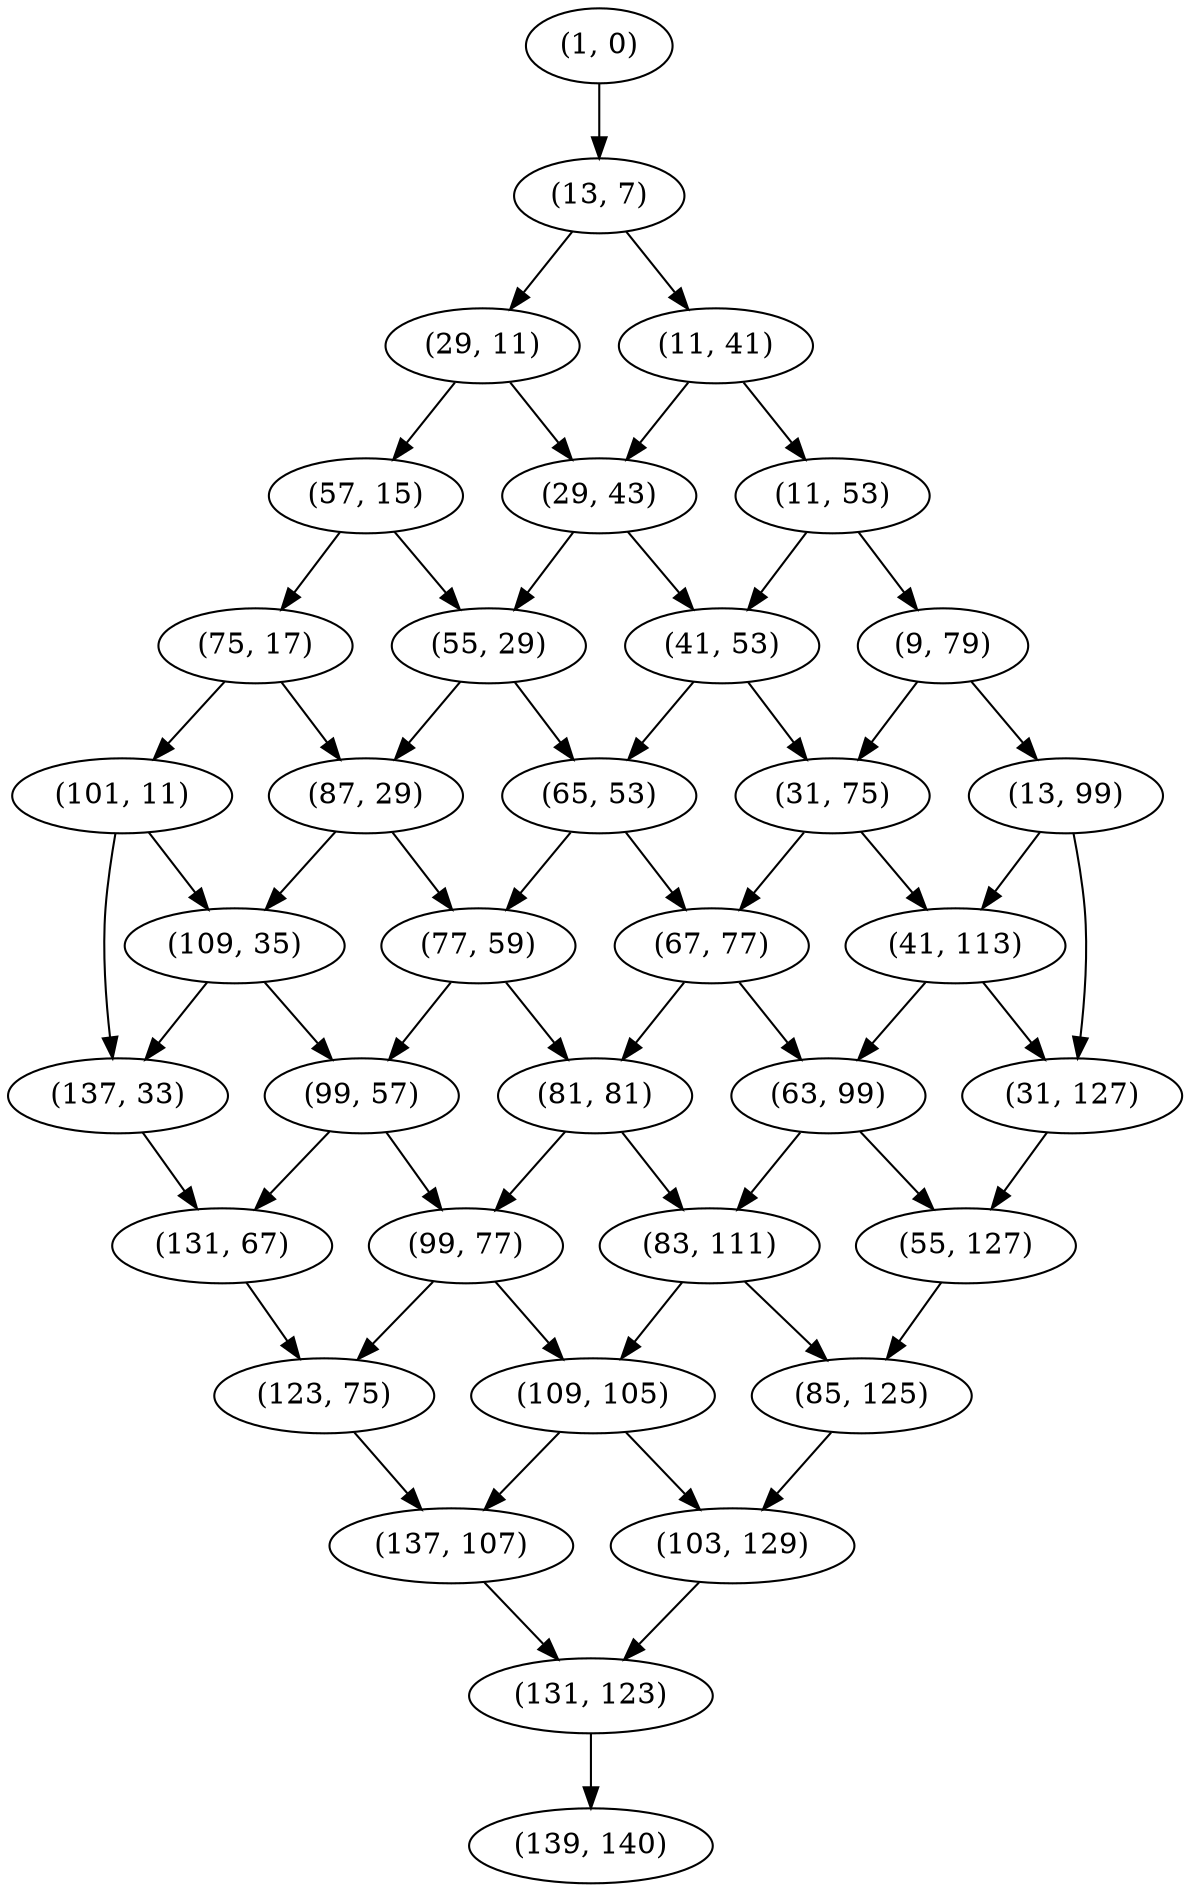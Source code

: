 digraph {
    0 [ label = "(13, 7)" ]
    1 [ label = "(29, 11)" ]
    2 [ label = "(101, 11)" ]
    3 [ label = "(57, 15)" ]
    4 [ label = "(75, 17)" ]
    5 [ label = "(55, 29)" ]
    6 [ label = "(87, 29)" ]
    7 [ label = "(137, 33)" ]
    8 [ label = "(109, 35)" ]
    9 [ label = "(11, 41)" ]
    10 [ label = "(29, 43)" ]
    11 [ label = "(11, 53)" ]
    12 [ label = "(41, 53)" ]
    13 [ label = "(65, 53)" ]
    14 [ label = "(99, 57)" ]
    15 [ label = "(77, 59)" ]
    16 [ label = "(131, 67)" ]
    17 [ label = "(31, 75)" ]
    18 [ label = "(123, 75)" ]
    19 [ label = "(67, 77)" ]
    20 [ label = "(99, 77)" ]
    21 [ label = "(9, 79)" ]
    22 [ label = "(81, 81)" ]
    23 [ label = "(13, 99)" ]
    24 [ label = "(63, 99)" ]
    25 [ label = "(109, 105)" ]
    26 [ label = "(137, 107)" ]
    27 [ label = "(83, 111)" ]
    28 [ label = "(41, 113)" ]
    29 [ label = "(131, 123)" ]
    30 [ label = "(85, 125)" ]
    31 [ label = "(31, 127)" ]
    32 [ label = "(55, 127)" ]
    33 [ label = "(103, 129)" ]
    34 [ label = "(1, 0)" ]
    35 [ label = "(139, 140)" ]
    0 -> 1 [ ]
    0 -> 9 [ ]
    1 -> 10 [ ]
    1 -> 3 [ ]
    2 -> 8 [ ]
    2 -> 7 [ ]
    3 -> 5 [ ]
    3 -> 4 [ ]
    4 -> 6 [ ]
    4 -> 2 [ ]
    5 -> 6 [ ]
    5 -> 13 [ ]
    6 -> 8 [ ]
    6 -> 15 [ ]
    7 -> 16 [ ]
    8 -> 14 [ ]
    8 -> 7 [ ]
    9 -> 11 [ ]
    9 -> 10 [ ]
    10 -> 12 [ ]
    10 -> 5 [ ]
    11 -> 12 [ ]
    11 -> 21 [ ]
    12 -> 13 [ ]
    12 -> 17 [ ]
    13 -> 15 [ ]
    13 -> 19 [ ]
    14 -> 20 [ ]
    14 -> 16 [ ]
    15 -> 22 [ ]
    15 -> 14 [ ]
    16 -> 18 [ ]
    17 -> 19 [ ]
    17 -> 28 [ ]
    18 -> 26 [ ]
    19 -> 22 [ ]
    19 -> 24 [ ]
    20 -> 18 [ ]
    20 -> 25 [ ]
    21 -> 17 [ ]
    21 -> 23 [ ]
    22 -> 20 [ ]
    22 -> 27 [ ]
    23 -> 28 [ ]
    23 -> 31 [ ]
    24 -> 32 [ ]
    24 -> 27 [ ]
    25 -> 33 [ ]
    25 -> 26 [ ]
    26 -> 29 [ ]
    27 -> 30 [ ]
    27 -> 25 [ ]
    28 -> 31 [ ]
    28 -> 24 [ ]
    29 -> 35 [ ]
    30 -> 33 [ ]
    31 -> 32 [ ]
    32 -> 30 [ ]
    33 -> 29 [ ]
    34 -> 0 [ ]
}
